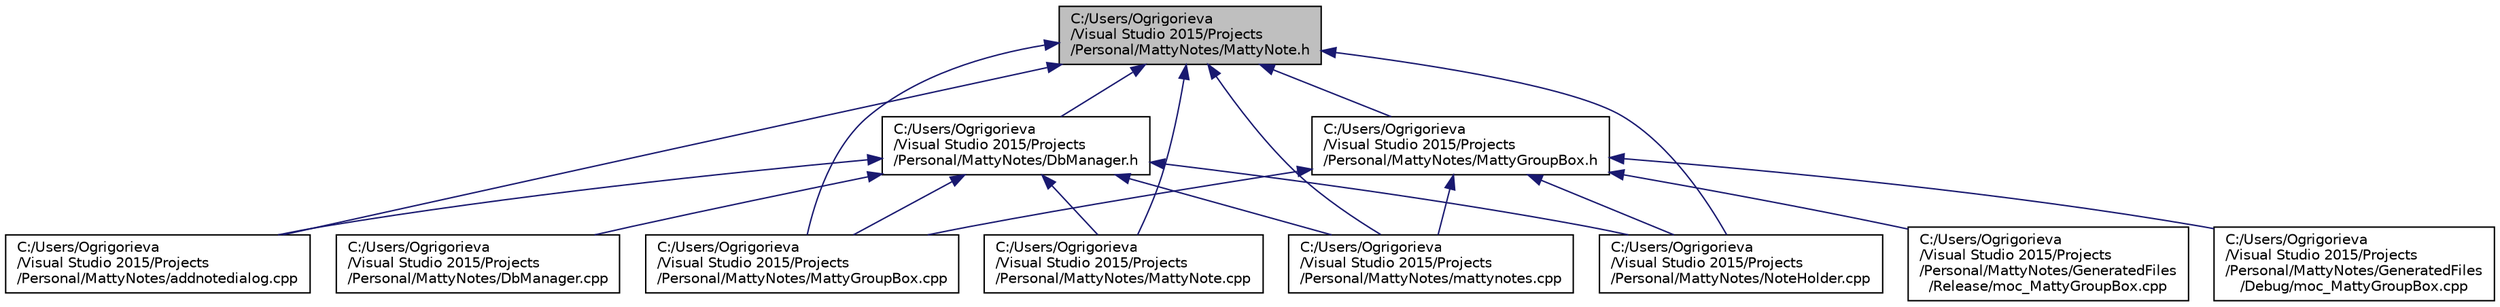 digraph "C:/Users/Ogrigorieva/Visual Studio 2015/Projects/Personal/MattyNotes/MattyNote.h"
{
  edge [fontname="Helvetica",fontsize="10",labelfontname="Helvetica",labelfontsize="10"];
  node [fontname="Helvetica",fontsize="10",shape=record];
  Node2 [label="C:/Users/Ogrigorieva\l/Visual Studio 2015/Projects\l/Personal/MattyNotes/MattyNote.h",height=0.2,width=0.4,color="black", fillcolor="grey75", style="filled", fontcolor="black"];
  Node2 -> Node3 [dir="back",color="midnightblue",fontsize="10",style="solid"];
  Node3 [label="C:/Users/Ogrigorieva\l/Visual Studio 2015/Projects\l/Personal/MattyNotes/DbManager.h",height=0.2,width=0.4,color="black", fillcolor="white", style="filled",URL="$DbManager_8h.html"];
  Node3 -> Node4 [dir="back",color="midnightblue",fontsize="10",style="solid"];
  Node4 [label="C:/Users/Ogrigorieva\l/Visual Studio 2015/Projects\l/Personal/MattyNotes/addnotedialog.cpp",height=0.2,width=0.4,color="black", fillcolor="white", style="filled",URL="$addnotedialog_8cpp.html"];
  Node3 -> Node5 [dir="back",color="midnightblue",fontsize="10",style="solid"];
  Node5 [label="C:/Users/Ogrigorieva\l/Visual Studio 2015/Projects\l/Personal/MattyNotes/DbManager.cpp",height=0.2,width=0.4,color="black", fillcolor="white", style="filled",URL="$DbManager_8cpp.html"];
  Node3 -> Node6 [dir="back",color="midnightblue",fontsize="10",style="solid"];
  Node6 [label="C:/Users/Ogrigorieva\l/Visual Studio 2015/Projects\l/Personal/MattyNotes/MattyGroupBox.cpp",height=0.2,width=0.4,color="black", fillcolor="white", style="filled",URL="$MattyGroupBox_8cpp.html"];
  Node3 -> Node7 [dir="back",color="midnightblue",fontsize="10",style="solid"];
  Node7 [label="C:/Users/Ogrigorieva\l/Visual Studio 2015/Projects\l/Personal/MattyNotes/MattyNote.cpp",height=0.2,width=0.4,color="black", fillcolor="white", style="filled",URL="$MattyNote_8cpp.html"];
  Node3 -> Node8 [dir="back",color="midnightblue",fontsize="10",style="solid"];
  Node8 [label="C:/Users/Ogrigorieva\l/Visual Studio 2015/Projects\l/Personal/MattyNotes/mattynotes.cpp",height=0.2,width=0.4,color="black", fillcolor="white", style="filled",URL="$mattynotes_8cpp.html"];
  Node3 -> Node9 [dir="back",color="midnightblue",fontsize="10",style="solid"];
  Node9 [label="C:/Users/Ogrigorieva\l/Visual Studio 2015/Projects\l/Personal/MattyNotes/NoteHolder.cpp",height=0.2,width=0.4,color="black", fillcolor="white", style="filled",URL="$NoteHolder_8cpp.html"];
  Node2 -> Node4 [dir="back",color="midnightblue",fontsize="10",style="solid"];
  Node2 -> Node10 [dir="back",color="midnightblue",fontsize="10",style="solid"];
  Node10 [label="C:/Users/Ogrigorieva\l/Visual Studio 2015/Projects\l/Personal/MattyNotes/MattyGroupBox.h",height=0.2,width=0.4,color="black", fillcolor="white", style="filled",URL="$MattyGroupBox_8h.html"];
  Node10 -> Node11 [dir="back",color="midnightblue",fontsize="10",style="solid"];
  Node11 [label="C:/Users/Ogrigorieva\l/Visual Studio 2015/Projects\l/Personal/MattyNotes/GeneratedFiles\l/Debug/moc_MattyGroupBox.cpp",height=0.2,width=0.4,color="black", fillcolor="white", style="filled",URL="$Debug_2moc__MattyGroupBox_8cpp.html"];
  Node10 -> Node12 [dir="back",color="midnightblue",fontsize="10",style="solid"];
  Node12 [label="C:/Users/Ogrigorieva\l/Visual Studio 2015/Projects\l/Personal/MattyNotes/GeneratedFiles\l/Release/moc_MattyGroupBox.cpp",height=0.2,width=0.4,color="black", fillcolor="white", style="filled",URL="$Release_2moc__MattyGroupBox_8cpp.html"];
  Node10 -> Node6 [dir="back",color="midnightblue",fontsize="10",style="solid"];
  Node10 -> Node8 [dir="back",color="midnightblue",fontsize="10",style="solid"];
  Node10 -> Node9 [dir="back",color="midnightblue",fontsize="10",style="solid"];
  Node2 -> Node6 [dir="back",color="midnightblue",fontsize="10",style="solid"];
  Node2 -> Node7 [dir="back",color="midnightblue",fontsize="10",style="solid"];
  Node2 -> Node8 [dir="back",color="midnightblue",fontsize="10",style="solid"];
  Node2 -> Node9 [dir="back",color="midnightblue",fontsize="10",style="solid"];
}
